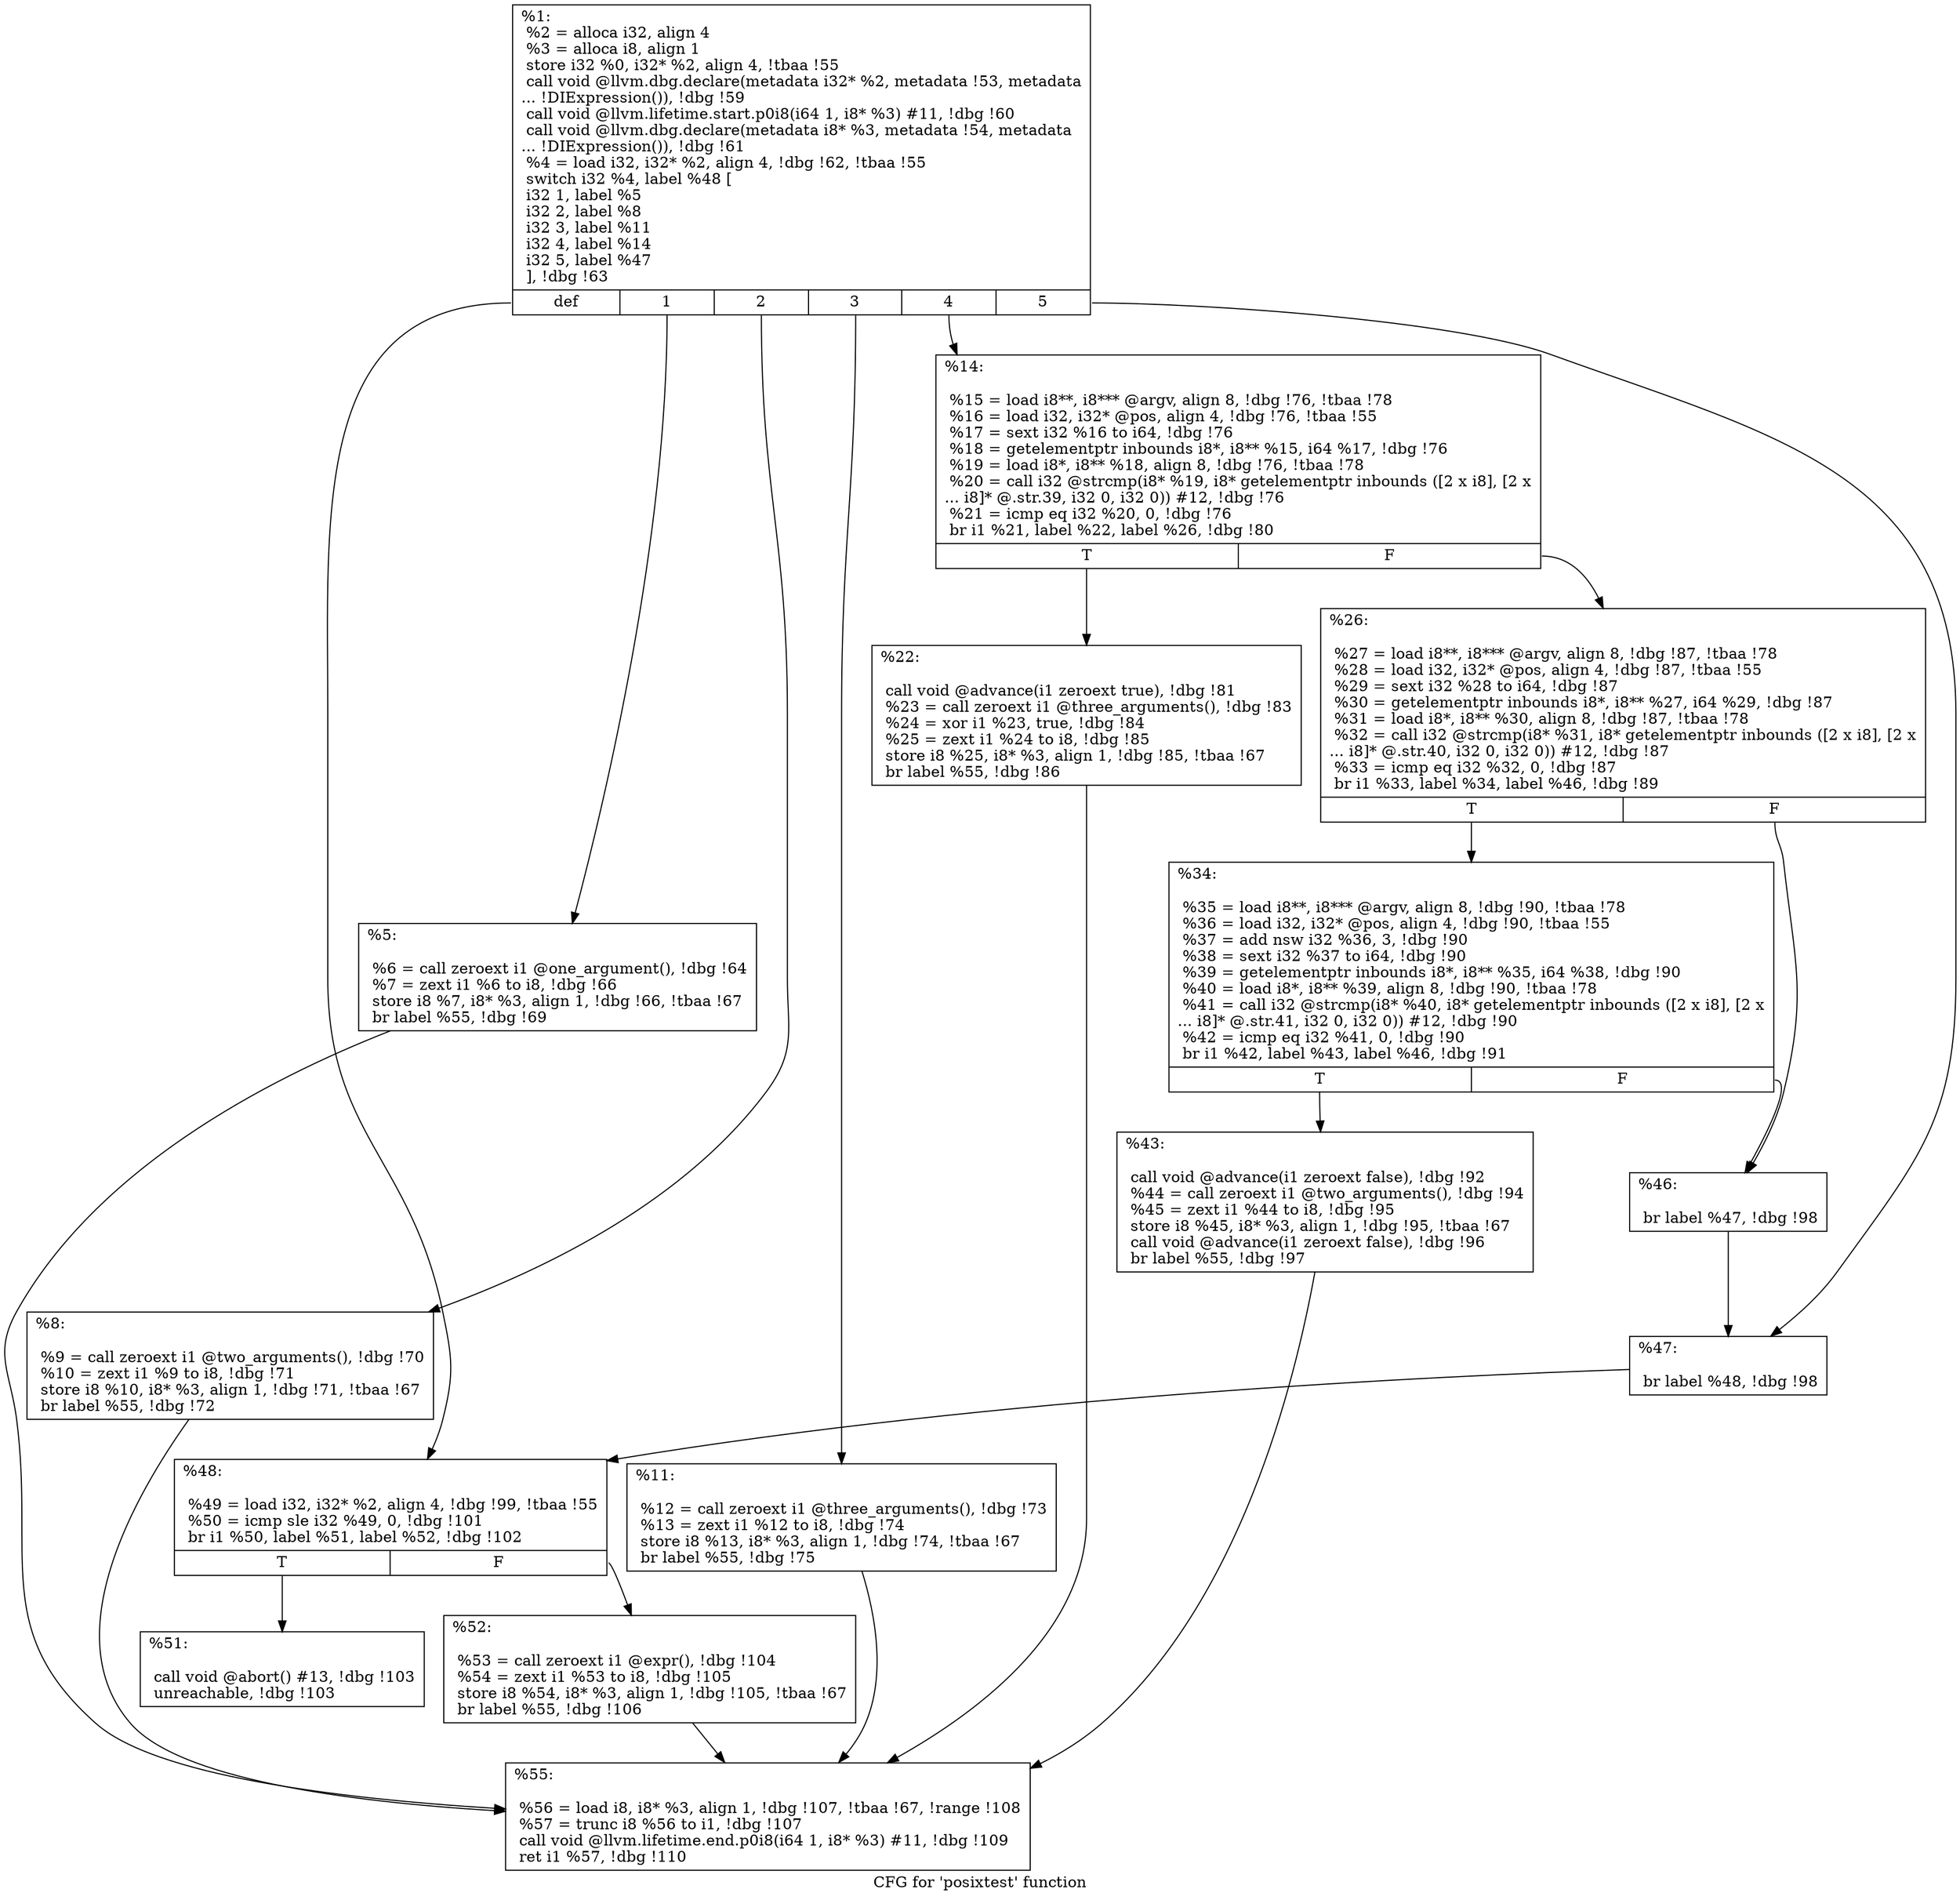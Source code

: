 digraph "CFG for 'posixtest' function" {
	label="CFG for 'posixtest' function";

	Node0x1d9bcf0 [shape=record,label="{%1:\l  %2 = alloca i32, align 4\l  %3 = alloca i8, align 1\l  store i32 %0, i32* %2, align 4, !tbaa !55\l  call void @llvm.dbg.declare(metadata i32* %2, metadata !53, metadata\l... !DIExpression()), !dbg !59\l  call void @llvm.lifetime.start.p0i8(i64 1, i8* %3) #11, !dbg !60\l  call void @llvm.dbg.declare(metadata i8* %3, metadata !54, metadata\l... !DIExpression()), !dbg !61\l  %4 = load i32, i32* %2, align 4, !dbg !62, !tbaa !55\l  switch i32 %4, label %48 [\l    i32 1, label %5\l    i32 2, label %8\l    i32 3, label %11\l    i32 4, label %14\l    i32 5, label %47\l  ], !dbg !63\l|{<s0>def|<s1>1|<s2>2|<s3>3|<s4>4|<s5>5}}"];
	Node0x1d9bcf0:s0 -> Node0x1d9c910;
	Node0x1d9bcf0:s1 -> Node0x1d9c5f0;
	Node0x1d9bcf0:s2 -> Node0x1d9c640;
	Node0x1d9bcf0:s3 -> Node0x1d9c690;
	Node0x1d9bcf0:s4 -> Node0x1d9c6e0;
	Node0x1d9bcf0:s5 -> Node0x1d9c8c0;
	Node0x1d9c5f0 [shape=record,label="{%5:\l\l  %6 = call zeroext i1 @one_argument(), !dbg !64\l  %7 = zext i1 %6 to i8, !dbg !66\l  store i8 %7, i8* %3, align 1, !dbg !66, !tbaa !67\l  br label %55, !dbg !69\l}"];
	Node0x1d9c5f0 -> Node0x1daccd0;
	Node0x1d9c640 [shape=record,label="{%8:\l\l  %9 = call zeroext i1 @two_arguments(), !dbg !70\l  %10 = zext i1 %9 to i8, !dbg !71\l  store i8 %10, i8* %3, align 1, !dbg !71, !tbaa !67\l  br label %55, !dbg !72\l}"];
	Node0x1d9c640 -> Node0x1daccd0;
	Node0x1d9c690 [shape=record,label="{%11:\l\l  %12 = call zeroext i1 @three_arguments(), !dbg !73\l  %13 = zext i1 %12 to i8, !dbg !74\l  store i8 %13, i8* %3, align 1, !dbg !74, !tbaa !67\l  br label %55, !dbg !75\l}"];
	Node0x1d9c690 -> Node0x1daccd0;
	Node0x1d9c6e0 [shape=record,label="{%14:\l\l  %15 = load i8**, i8*** @argv, align 8, !dbg !76, !tbaa !78\l  %16 = load i32, i32* @pos, align 4, !dbg !76, !tbaa !55\l  %17 = sext i32 %16 to i64, !dbg !76\l  %18 = getelementptr inbounds i8*, i8** %15, i64 %17, !dbg !76\l  %19 = load i8*, i8** %18, align 8, !dbg !76, !tbaa !78\l  %20 = call i32 @strcmp(i8* %19, i8* getelementptr inbounds ([2 x i8], [2 x\l... i8]* @.str.39, i32 0, i32 0)) #12, !dbg !76\l  %21 = icmp eq i32 %20, 0, !dbg !76\l  br i1 %21, label %22, label %26, !dbg !80\l|{<s0>T|<s1>F}}"];
	Node0x1d9c6e0:s0 -> Node0x1d9c730;
	Node0x1d9c6e0:s1 -> Node0x1d9c780;
	Node0x1d9c730 [shape=record,label="{%22:\l\l  call void @advance(i1 zeroext true), !dbg !81\l  %23 = call zeroext i1 @three_arguments(), !dbg !83\l  %24 = xor i1 %23, true, !dbg !84\l  %25 = zext i1 %24 to i8, !dbg !85\l  store i8 %25, i8* %3, align 1, !dbg !85, !tbaa !67\l  br label %55, !dbg !86\l}"];
	Node0x1d9c730 -> Node0x1daccd0;
	Node0x1d9c780 [shape=record,label="{%26:\l\l  %27 = load i8**, i8*** @argv, align 8, !dbg !87, !tbaa !78\l  %28 = load i32, i32* @pos, align 4, !dbg !87, !tbaa !55\l  %29 = sext i32 %28 to i64, !dbg !87\l  %30 = getelementptr inbounds i8*, i8** %27, i64 %29, !dbg !87\l  %31 = load i8*, i8** %30, align 8, !dbg !87, !tbaa !78\l  %32 = call i32 @strcmp(i8* %31, i8* getelementptr inbounds ([2 x i8], [2 x\l... i8]* @.str.40, i32 0, i32 0)) #12, !dbg !87\l  %33 = icmp eq i32 %32, 0, !dbg !87\l  br i1 %33, label %34, label %46, !dbg !89\l|{<s0>T|<s1>F}}"];
	Node0x1d9c780:s0 -> Node0x1d9c7d0;
	Node0x1d9c780:s1 -> Node0x1d9c870;
	Node0x1d9c7d0 [shape=record,label="{%34:\l\l  %35 = load i8**, i8*** @argv, align 8, !dbg !90, !tbaa !78\l  %36 = load i32, i32* @pos, align 4, !dbg !90, !tbaa !55\l  %37 = add nsw i32 %36, 3, !dbg !90\l  %38 = sext i32 %37 to i64, !dbg !90\l  %39 = getelementptr inbounds i8*, i8** %35, i64 %38, !dbg !90\l  %40 = load i8*, i8** %39, align 8, !dbg !90, !tbaa !78\l  %41 = call i32 @strcmp(i8* %40, i8* getelementptr inbounds ([2 x i8], [2 x\l... i8]* @.str.41, i32 0, i32 0)) #12, !dbg !90\l  %42 = icmp eq i32 %41, 0, !dbg !90\l  br i1 %42, label %43, label %46, !dbg !91\l|{<s0>T|<s1>F}}"];
	Node0x1d9c7d0:s0 -> Node0x1d9c820;
	Node0x1d9c7d0:s1 -> Node0x1d9c870;
	Node0x1d9c820 [shape=record,label="{%43:\l\l  call void @advance(i1 zeroext false), !dbg !92\l  %44 = call zeroext i1 @two_arguments(), !dbg !94\l  %45 = zext i1 %44 to i8, !dbg !95\l  store i8 %45, i8* %3, align 1, !dbg !95, !tbaa !67\l  call void @advance(i1 zeroext false), !dbg !96\l  br label %55, !dbg !97\l}"];
	Node0x1d9c820 -> Node0x1daccd0;
	Node0x1d9c870 [shape=record,label="{%46:\l\l  br label %47, !dbg !98\l}"];
	Node0x1d9c870 -> Node0x1d9c8c0;
	Node0x1d9c8c0 [shape=record,label="{%47:\l\l  br label %48, !dbg !98\l}"];
	Node0x1d9c8c0 -> Node0x1d9c910;
	Node0x1d9c910 [shape=record,label="{%48:\l\l  %49 = load i32, i32* %2, align 4, !dbg !99, !tbaa !55\l  %50 = icmp sle i32 %49, 0, !dbg !101\l  br i1 %50, label %51, label %52, !dbg !102\l|{<s0>T|<s1>F}}"];
	Node0x1d9c910:s0 -> Node0x1d9c960;
	Node0x1d9c910:s1 -> Node0x1d9c9b0;
	Node0x1d9c960 [shape=record,label="{%51:\l\l  call void @abort() #13, !dbg !103\l  unreachable, !dbg !103\l}"];
	Node0x1d9c9b0 [shape=record,label="{%52:\l\l  %53 = call zeroext i1 @expr(), !dbg !104\l  %54 = zext i1 %53 to i8, !dbg !105\l  store i8 %54, i8* %3, align 1, !dbg !105, !tbaa !67\l  br label %55, !dbg !106\l}"];
	Node0x1d9c9b0 -> Node0x1daccd0;
	Node0x1daccd0 [shape=record,label="{%55:\l\l  %56 = load i8, i8* %3, align 1, !dbg !107, !tbaa !67, !range !108\l  %57 = trunc i8 %56 to i1, !dbg !107\l  call void @llvm.lifetime.end.p0i8(i64 1, i8* %3) #11, !dbg !109\l  ret i1 %57, !dbg !110\l}"];
}
